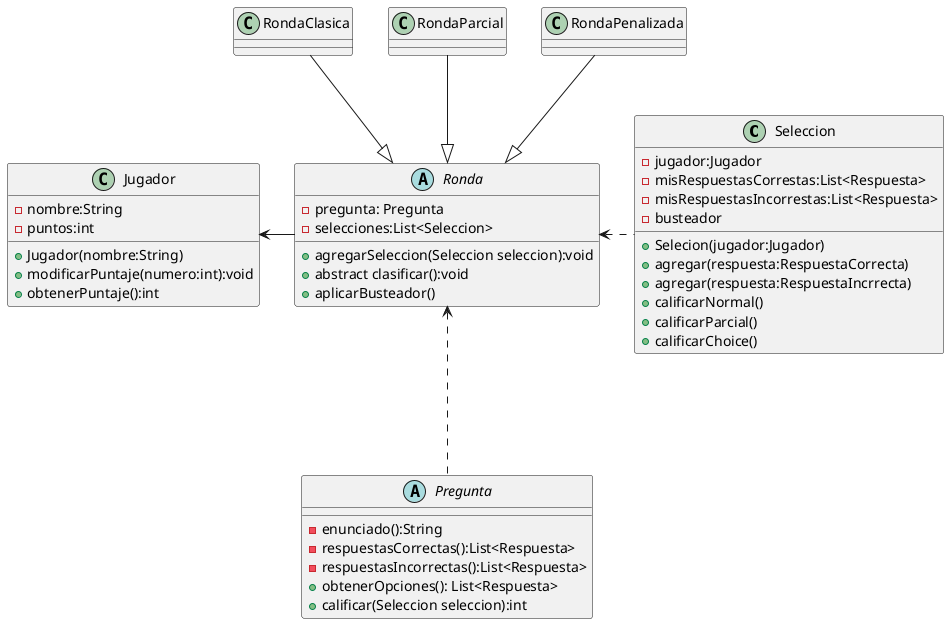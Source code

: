 @startuml


Class Seleccion{
    -jugador:Jugador
    -misRespuestasCorrestas:List<Respuesta>
    -misRespuestasIncorrestas:List<Respuesta>
    -busteador
    +Selecion(jugador:Jugador)
    +agregar(respuesta:RespuestaCorrecta)
    +agregar(respuesta:RespuestaIncrrecta)
    +calificarNormal()
    +calificarParcial()
    +calificarChoice()
}

Class Jugador{
    -nombre:String
    -puntos:int
    +Jugador(nombre:String)
    + modificarPuntaje(numero:int):void
    +obtenerPuntaje():int
}

Abstract Ronda{
   -pregunta: Pregunta
   -selecciones:List<Seleccion>
   +agregarSeleccion(Seleccion seleccion):void
   +abstract clasificar():void
   +aplicarBusteador()
}

Abstract Pregunta{
    -enunciado():String
    -respuestasCorrectas():List<Respuesta>
    -respuestasIncorrectas():List<Respuesta>
    +obtenerOpciones(): List<Respuesta>
    +calificar(Seleccion seleccion):int
}

'relaciones

Seleccion .left.>Ronda
RondaClasica -down-|>Ronda
RondaParcial -down-|>Ronda
RondaPenalizada -down-|>Ronda
Ronda -left-> Jugador
Pregunta ..up.>Ronda

@enduml